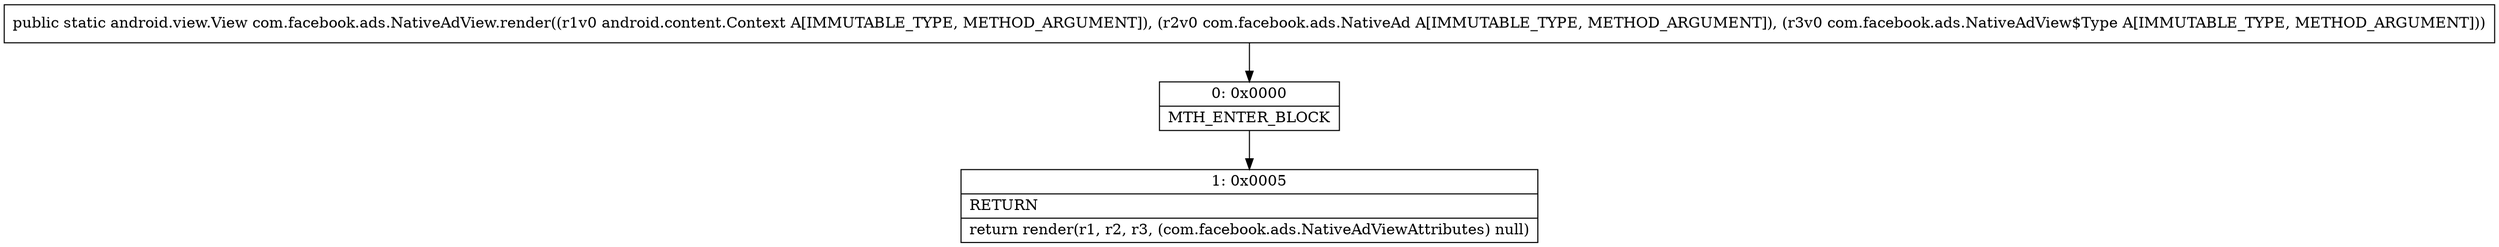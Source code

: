 digraph "CFG forcom.facebook.ads.NativeAdView.render(Landroid\/content\/Context;Lcom\/facebook\/ads\/NativeAd;Lcom\/facebook\/ads\/NativeAdView$Type;)Landroid\/view\/View;" {
Node_0 [shape=record,label="{0\:\ 0x0000|MTH_ENTER_BLOCK\l}"];
Node_1 [shape=record,label="{1\:\ 0x0005|RETURN\l|return render(r1, r2, r3, (com.facebook.ads.NativeAdViewAttributes) null)\l}"];
MethodNode[shape=record,label="{public static android.view.View com.facebook.ads.NativeAdView.render((r1v0 android.content.Context A[IMMUTABLE_TYPE, METHOD_ARGUMENT]), (r2v0 com.facebook.ads.NativeAd A[IMMUTABLE_TYPE, METHOD_ARGUMENT]), (r3v0 com.facebook.ads.NativeAdView$Type A[IMMUTABLE_TYPE, METHOD_ARGUMENT])) }"];
MethodNode -> Node_0;
Node_0 -> Node_1;
}

